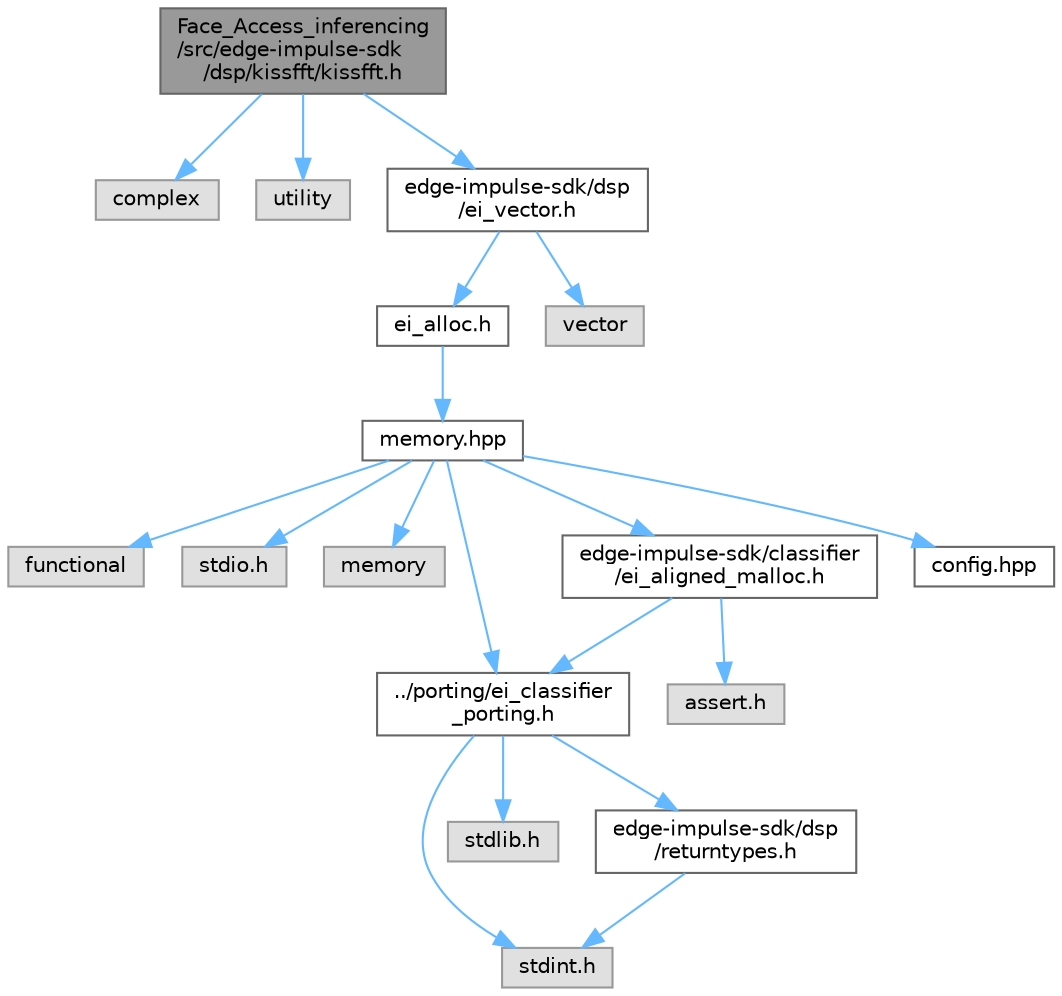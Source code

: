 digraph "Face_Access_inferencing/src/edge-impulse-sdk/dsp/kissfft/kissfft.h"
{
 // LATEX_PDF_SIZE
  bgcolor="transparent";
  edge [fontname=Helvetica,fontsize=10,labelfontname=Helvetica,labelfontsize=10];
  node [fontname=Helvetica,fontsize=10,shape=box,height=0.2,width=0.4];
  Node1 [id="Node000001",label="Face_Access_inferencing\l/src/edge-impulse-sdk\l/dsp/kissfft/kissfft.h",height=0.2,width=0.4,color="gray40", fillcolor="grey60", style="filled", fontcolor="black",tooltip=" "];
  Node1 -> Node2 [id="edge1_Node000001_Node000002",color="steelblue1",style="solid",tooltip=" "];
  Node2 [id="Node000002",label="complex",height=0.2,width=0.4,color="grey60", fillcolor="#E0E0E0", style="filled",tooltip=" "];
  Node1 -> Node3 [id="edge2_Node000001_Node000003",color="steelblue1",style="solid",tooltip=" "];
  Node3 [id="Node000003",label="utility",height=0.2,width=0.4,color="grey60", fillcolor="#E0E0E0", style="filled",tooltip=" "];
  Node1 -> Node4 [id="edge3_Node000001_Node000004",color="steelblue1",style="solid",tooltip=" "];
  Node4 [id="Node000004",label="edge-impulse-sdk/dsp\l/ei_vector.h",height=0.2,width=0.4,color="grey40", fillcolor="white", style="filled",URL="$ei__vector_8h.html",tooltip=" "];
  Node4 -> Node5 [id="edge4_Node000004_Node000005",color="steelblue1",style="solid",tooltip=" "];
  Node5 [id="Node000005",label="ei_alloc.h",height=0.2,width=0.4,color="grey40", fillcolor="white", style="filled",URL="$ei__alloc_8h.html",tooltip=" "];
  Node5 -> Node6 [id="edge5_Node000005_Node000006",color="steelblue1",style="solid",tooltip=" "];
  Node6 [id="Node000006",label="memory.hpp",height=0.2,width=0.4,color="grey40", fillcolor="white", style="filled",URL="$memory_8hpp.html",tooltip=" "];
  Node6 -> Node7 [id="edge6_Node000006_Node000007",color="steelblue1",style="solid",tooltip=" "];
  Node7 [id="Node000007",label="functional",height=0.2,width=0.4,color="grey60", fillcolor="#E0E0E0", style="filled",tooltip=" "];
  Node6 -> Node8 [id="edge7_Node000006_Node000008",color="steelblue1",style="solid",tooltip=" "];
  Node8 [id="Node000008",label="stdio.h",height=0.2,width=0.4,color="grey60", fillcolor="#E0E0E0", style="filled",tooltip=" "];
  Node6 -> Node9 [id="edge8_Node000006_Node000009",color="steelblue1",style="solid",tooltip=" "];
  Node9 [id="Node000009",label="memory",height=0.2,width=0.4,color="grey60", fillcolor="#E0E0E0", style="filled",tooltip=" "];
  Node6 -> Node10 [id="edge9_Node000006_Node000010",color="steelblue1",style="solid",tooltip=" "];
  Node10 [id="Node000010",label="../porting/ei_classifier\l_porting.h",height=0.2,width=0.4,color="grey40", fillcolor="white", style="filled",URL="$ei__classifier__porting_8h.html",tooltip=" "];
  Node10 -> Node11 [id="edge10_Node000010_Node000011",color="steelblue1",style="solid",tooltip=" "];
  Node11 [id="Node000011",label="stdint.h",height=0.2,width=0.4,color="grey60", fillcolor="#E0E0E0", style="filled",tooltip=" "];
  Node10 -> Node12 [id="edge11_Node000010_Node000012",color="steelblue1",style="solid",tooltip=" "];
  Node12 [id="Node000012",label="stdlib.h",height=0.2,width=0.4,color="grey60", fillcolor="#E0E0E0", style="filled",tooltip=" "];
  Node10 -> Node13 [id="edge12_Node000010_Node000013",color="steelblue1",style="solid",tooltip=" "];
  Node13 [id="Node000013",label="edge-impulse-sdk/dsp\l/returntypes.h",height=0.2,width=0.4,color="grey40", fillcolor="white", style="filled",URL="$returntypes_8h.html",tooltip=" "];
  Node13 -> Node11 [id="edge13_Node000013_Node000011",color="steelblue1",style="solid",tooltip=" "];
  Node6 -> Node14 [id="edge14_Node000006_Node000014",color="steelblue1",style="solid",tooltip=" "];
  Node14 [id="Node000014",label="edge-impulse-sdk/classifier\l/ei_aligned_malloc.h",height=0.2,width=0.4,color="grey40", fillcolor="white", style="filled",URL="$ei__aligned__malloc_8h.html",tooltip=" "];
  Node14 -> Node15 [id="edge15_Node000014_Node000015",color="steelblue1",style="solid",tooltip=" "];
  Node15 [id="Node000015",label="assert.h",height=0.2,width=0.4,color="grey60", fillcolor="#E0E0E0", style="filled",tooltip=" "];
  Node14 -> Node10 [id="edge16_Node000014_Node000010",color="steelblue1",style="solid",tooltip=" "];
  Node6 -> Node16 [id="edge17_Node000006_Node000016",color="steelblue1",style="solid",tooltip=" "];
  Node16 [id="Node000016",label="config.hpp",height=0.2,width=0.4,color="grey40", fillcolor="white", style="filled",URL="$config_8hpp.html",tooltip=" "];
  Node4 -> Node17 [id="edge18_Node000004_Node000017",color="steelblue1",style="solid",tooltip=" "];
  Node17 [id="Node000017",label="vector",height=0.2,width=0.4,color="grey60", fillcolor="#E0E0E0", style="filled",tooltip=" "];
}

